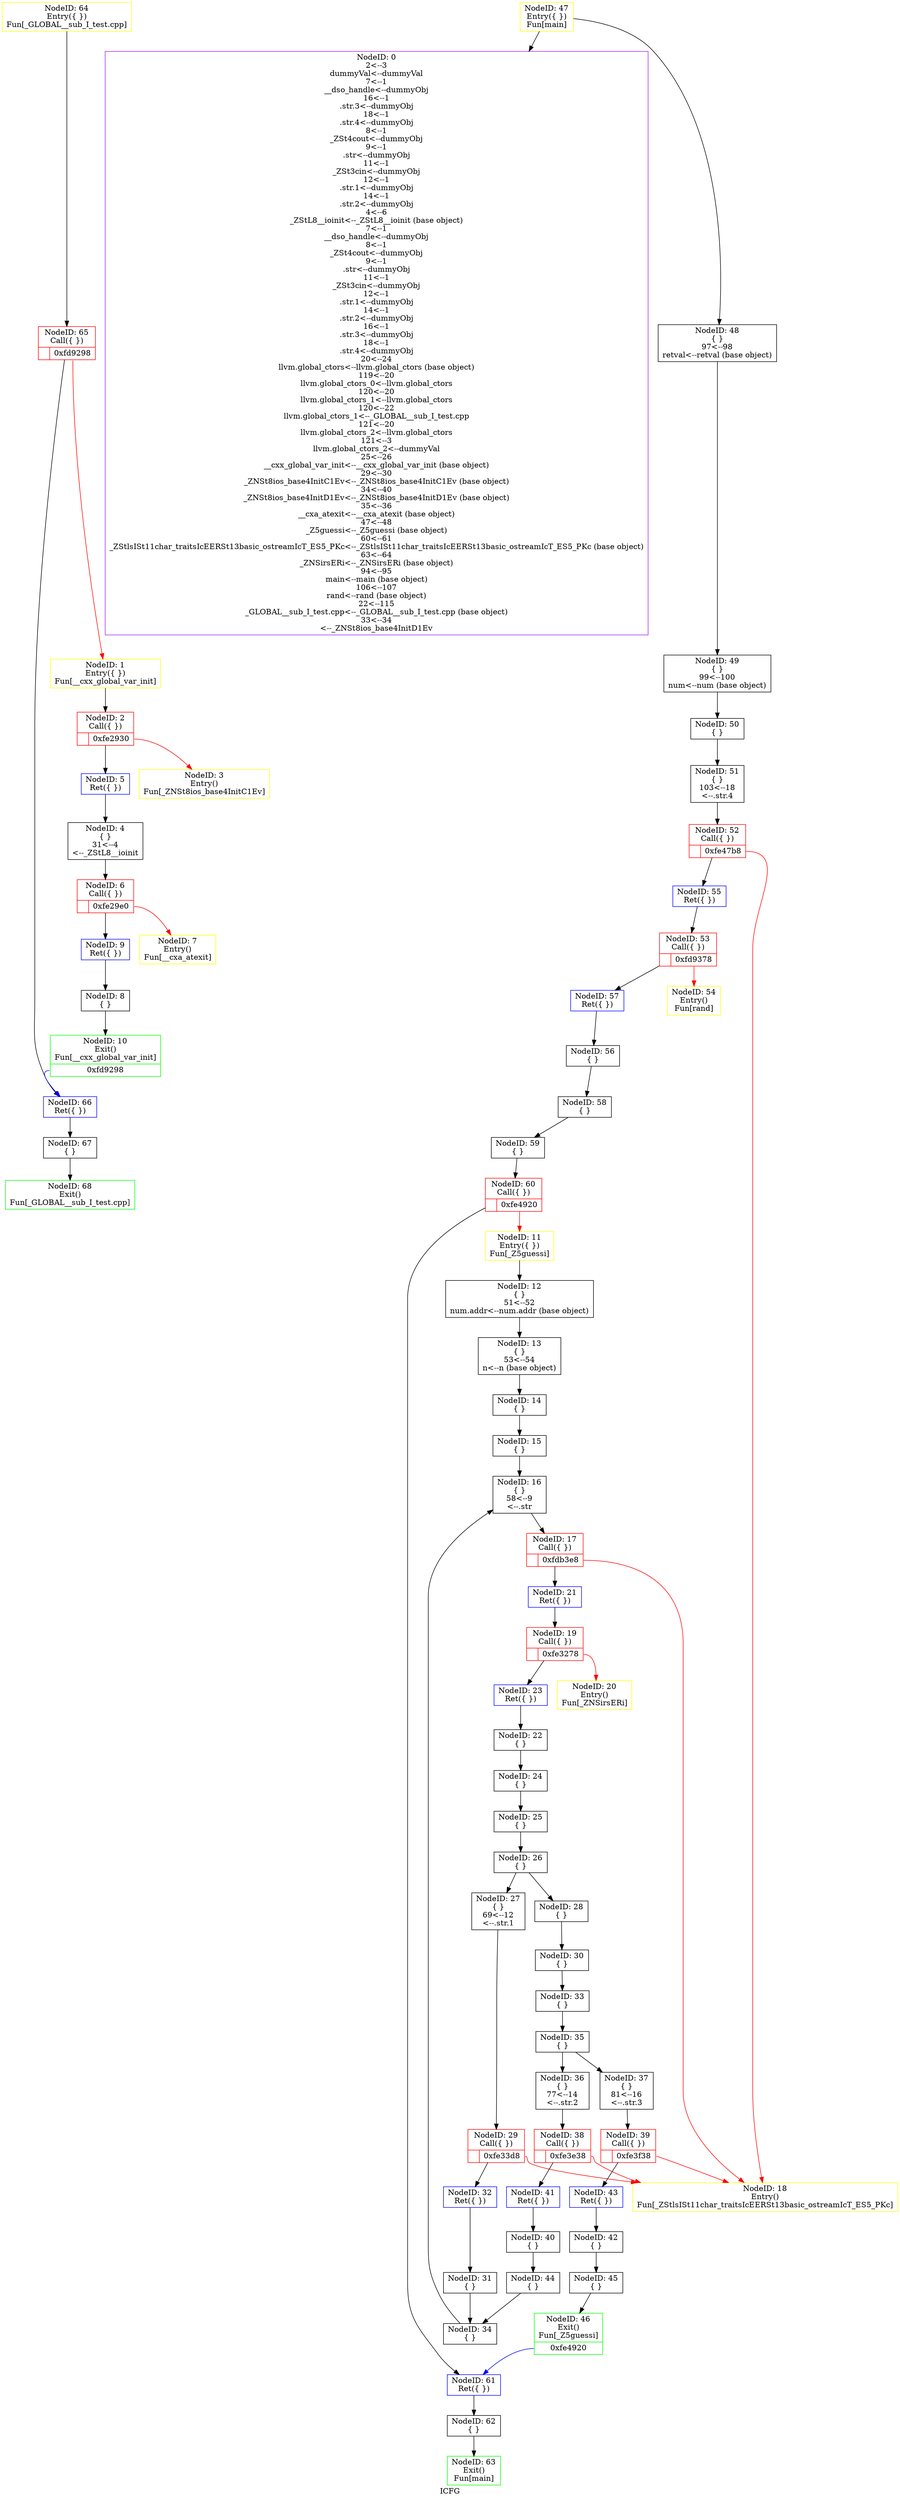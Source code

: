 digraph "ICFG" {
	label="ICFG";

	Node0xff9410 [shape=record,color=green,label="{NodeID: 68\nExit()\nFun[_GLOBAL__sub_I_test.cpp]}"];
	Node0xff91f0 [shape=record,color=black,label="{NodeID: 67\n\{  \}\n}"];
	Node0xff91f0 -> Node0xff9410[style=solid];
	Node0xff8ff0 [shape=record,color=blue,label="{NodeID: 66\nRet(\{  \})\n}"];
	Node0xff8ff0 -> Node0xff91f0[style=solid];
	Node0xff8e80 [shape=record,color=red,label="{NodeID: 65\nCall(\{  \})\n|{|<s1>0xfd9298}}"];
	Node0xff8e80 -> Node0xff8ff0[style=solid];
	Node0xff8e80:s1 -> Node0xfda540[style=solid,color=red];
	Node0xff8db0 [shape=record,color=yellow,label="{NodeID: 64\nEntry(\{  \})\nFun[_GLOBAL__sub_I_test.cpp]}"];
	Node0xff8db0 -> Node0xff8e80[style=solid];
	Node0xff8c20 [shape=record,color=green,label="{NodeID: 63\nExit()\nFun[main]}"];
	Node0xff89c0 [shape=record,color=black,label="{NodeID: 62\n\{  \}\n}"];
	Node0xff89c0 -> Node0xff8c20[style=solid];
	Node0xff8760 [shape=record,color=blue,label="{NodeID: 61\nRet(\{  \})\n}"];
	Node0xff8760 -> Node0xff89c0[style=solid];
	Node0xff85b0 [shape=record,color=red,label="{NodeID: 60\nCall(\{  \})\n|{|<s1>0xfe4920}}"];
	Node0xff85b0 -> Node0xff8760[style=solid];
	Node0xff85b0:s1 -> Node0xff2ab0[style=solid,color=red];
	Node0xff7ff0 [shape=record,color=black,label="{NodeID: 59\n\{  \}\n}"];
	Node0xff7ff0 -> Node0xff85b0[style=solid];
	Node0xff46f0 [shape=record,color=black,label="{NodeID: 28\n\{  \}\n}"];
	Node0xff46f0 -> Node0xff4c20[style=solid];
	Node0xff4550 [shape=record,color=black,label="{NodeID: 27\n\{  \}\n69\<--12\n\<--.str.1\n}"];
	Node0xff4550 -> Node0xfcf260[style=solid];
	Node0xff4370 [shape=record,color=black,label="{NodeID: 26\n\{  \}\n}"];
	Node0xff4370 -> Node0xff4550[style=solid];
	Node0xff4370 -> Node0xff46f0[style=solid];
	Node0xff41b0 [shape=record,color=black,label="{NodeID: 25\n\{  \}\n}"];
	Node0xff41b0 -> Node0xff4370[style=solid];
	Node0xff3ff0 [shape=record,color=black,label="{NodeID: 24\n\{  \}\n}"];
	Node0xff3ff0 -> Node0xff41b0[style=solid];
	Node0xff3d80 [shape=record,color=blue,label="{NodeID: 23\nRet(\{  \})\n}"];
	Node0xff3d80 -> Node0xff3c80[style=solid];
	Node0xff3c80 [shape=record,color=black,label="{NodeID: 22\n\{  \}\n}"];
	Node0xff3c80 -> Node0xff3ff0[style=solid];
	Node0xff3a10 [shape=record,color=blue,label="{NodeID: 21\nRet(\{  \})\n}"];
	Node0xff3a10 -> Node0xfd7a00[style=solid];
	Node0xff3850 [shape=record,color=yellow,label="{NodeID: 20\nEntry()\nFun[_ZNSirsERi]}"];
	Node0xfd7a00 [shape=record,color=red,label="{NodeID: 19\nCall(\{  \})\n|{|<s1>0xfe3278}}"];
	Node0xfd7a00 -> Node0xff3d80[style=solid];
	Node0xfd7a00:s1 -> Node0xff3850[style=solid,color=red];
	Node0xff3590 [shape=record,color=yellow,label="{NodeID: 18\nEntry()\nFun[_ZStlsISt11char_traitsIcEERSt13basic_ostreamIcT_ES5_PKc]}"];
	Node0xfd9520 [shape=record,color=red,label="{NodeID: 17\nCall(\{  \})\n|{|<s1>0xfdb3e8}}"];
	Node0xfd9520 -> Node0xff3a10[style=solid];
	Node0xfd9520:s1 -> Node0xff3590[style=solid,color=red];
	Node0xff3390 [shape=record,color=black,label="{NodeID: 16\n\{  \}\n58\<--9\n\<--.str\n}"];
	Node0xff3390 -> Node0xfd9520[style=solid];
	Node0xff31d0 [shape=record,color=black,label="{NodeID: 15\n\{  \}\n}"];
	Node0xff31d0 -> Node0xff3390[style=solid];
	Node0xff3010 [shape=record,color=black,label="{NodeID: 14\n\{  \}\n}"];
	Node0xff3010 -> Node0xff31d0[style=solid];
	Node0xff2d60 [shape=record,color=black,label="{NodeID: 13\n\{  \}\n53\<--54\nn\<--n (base object)\n}"];
	Node0xff2d60 -> Node0xff3010[style=solid];
	Node0xff1770 [shape=record,color=purple,label="{NodeID: 0\n2\<--3\ndummyVal\<--dummyVal\n7\<--1\n__dso_handle\<--dummyObj\n16\<--1\n.str.3\<--dummyObj\n18\<--1\n.str.4\<--dummyObj\n8\<--1\n_ZSt4cout\<--dummyObj\n9\<--1\n.str\<--dummyObj\n11\<--1\n_ZSt3cin\<--dummyObj\n12\<--1\n.str.1\<--dummyObj\n14\<--1\n.str.2\<--dummyObj\n4\<--6\n_ZStL8__ioinit\<--_ZStL8__ioinit (base object)\n7\<--1\n__dso_handle\<--dummyObj\n8\<--1\n_ZSt4cout\<--dummyObj\n9\<--1\n.str\<--dummyObj\n11\<--1\n_ZSt3cin\<--dummyObj\n12\<--1\n.str.1\<--dummyObj\n14\<--1\n.str.2\<--dummyObj\n16\<--1\n.str.3\<--dummyObj\n18\<--1\n.str.4\<--dummyObj\n20\<--24\nllvm.global_ctors\<--llvm.global_ctors (base object)\n119\<--20\nllvm.global_ctors_0\<--llvm.global_ctors\n120\<--20\nllvm.global_ctors_1\<--llvm.global_ctors\n120\<--22\nllvm.global_ctors_1\<--_GLOBAL__sub_I_test.cpp\n121\<--20\nllvm.global_ctors_2\<--llvm.global_ctors\n121\<--3\nllvm.global_ctors_2\<--dummyVal\n25\<--26\n__cxx_global_var_init\<--__cxx_global_var_init (base object)\n29\<--30\n_ZNSt8ios_base4InitC1Ev\<--_ZNSt8ios_base4InitC1Ev (base object)\n34\<--40\n_ZNSt8ios_base4InitD1Ev\<--_ZNSt8ios_base4InitD1Ev (base object)\n35\<--36\n__cxa_atexit\<--__cxa_atexit (base object)\n47\<--48\n_Z5guessi\<--_Z5guessi (base object)\n60\<--61\n_ZStlsISt11char_traitsIcEERSt13basic_ostreamIcT_ES5_PKc\<--_ZStlsISt11char_traitsIcEERSt13basic_ostreamIcT_ES5_PKc (base object)\n63\<--64\n_ZNSirsERi\<--_ZNSirsERi (base object)\n94\<--95\nmain\<--main (base object)\n106\<--107\nrand\<--rand (base object)\n22\<--115\n_GLOBAL__sub_I_test.cpp\<--_GLOBAL__sub_I_test.cpp (base object)\n33\<--34\n\<--_ZNSt8ios_base4InitD1Ev\n}"];
	Node0xfda540 [shape=record,color=yellow,label="{NodeID: 1\nEntry(\{  \})\nFun[__cxx_global_var_init]}"];
	Node0xfda540 -> Node0xfd0b50[style=solid];
	Node0xfd0b50 [shape=record,color=red,label="{NodeID: 2\nCall(\{  \})\n|{|<s1>0xfe2930}}"];
	Node0xfd0b50 -> Node0xff1fa0[style=solid];
	Node0xfd0b50:s1 -> Node0xff1ad0[style=solid,color=red];
	Node0xff1ad0 [shape=record,color=yellow,label="{NodeID: 3\nEntry()\nFun[_ZNSt8ios_base4InitC1Ev]}"];
	Node0xff1e30 [shape=record,color=black,label="{NodeID: 4\n\{  \}\n31\<--4\n\<--_ZStL8__ioinit\n}"];
	Node0xff1e30 -> Node0xfe40f0[style=solid];
	Node0xff1fa0 [shape=record,color=blue,label="{NodeID: 5\nRet(\{  \})\n}"];
	Node0xff1fa0 -> Node0xff1e30[style=solid];
	Node0xfe40f0 [shape=record,color=red,label="{NodeID: 6\nCall(\{  \})\n|{|<s1>0xfe29e0}}"];
	Node0xfe40f0 -> Node0xff2640[style=solid];
	Node0xfe40f0:s1 -> Node0xff22c0[style=solid,color=red];
	Node0xff22c0 [shape=record,color=yellow,label="{NodeID: 7\nEntry()\nFun[__cxa_atexit]}"];
	Node0xff2540 [shape=record,color=black,label="{NodeID: 8\n\{  \}\n}"];
	Node0xff2540 -> Node0xff28b0[style=solid];
	Node0xff2640 [shape=record,color=blue,label="{NodeID: 9\nRet(\{  \})\n}"];
	Node0xff2640 -> Node0xff2540[style=solid];
	Node0xff28b0 [shape=record,color=green,label="{NodeID: 10\nExit()\nFun[__cxx_global_var_init]|{<s0>0xfd9298}}"];
	Node0xff28b0:s0 -> Node0xff8ff0[style=solid,color=blue];
	Node0xff2ab0 [shape=record,color=yellow,label="{NodeID: 11\nEntry(\{  \})\nFun[_Z5guessi]}"];
	Node0xff2ab0 -> Node0xff2ba0[style=solid];
	Node0xff2ba0 [shape=record,color=black,label="{NodeID: 12\n\{  \}\n51\<--52\nnum.addr\<--num.addr (base object)\n}"];
	Node0xff2ba0 -> Node0xff2d60[style=solid];
	Node0xfcf260 [shape=record,color=red,label="{NodeID: 29\nCall(\{  \})\n|{|<s1>0xfe33d8}}"];
	Node0xfcf260 -> Node0xff4fd0[style=solid];
	Node0xfcf260:s1 -> Node0xff3590[style=solid,color=red];
	Node0xff4c20 [shape=record,color=black,label="{NodeID: 30\n\{  \}\n}"];
	Node0xff4c20 -> Node0xff5240[style=solid];
	Node0xff4ed0 [shape=record,color=black,label="{NodeID: 31\n\{  \}\n}"];
	Node0xff4ed0 -> Node0xff5400[style=solid];
	Node0xff4fd0 [shape=record,color=blue,label="{NodeID: 32\nRet(\{  \})\n}"];
	Node0xff4fd0 -> Node0xff4ed0[style=solid];
	Node0xff5240 [shape=record,color=black,label="{NodeID: 33\n\{  \}\n}"];
	Node0xff5240 -> Node0xff55c0[style=solid];
	Node0xff5400 [shape=record,color=black,label="{NodeID: 34\n\{  \}\n}"];
	Node0xff5400 -> Node0xff3390[style=solid];
	Node0xff55c0 [shape=record,color=black,label="{NodeID: 35\n\{  \}\n}"];
	Node0xff55c0 -> Node0xff5860[style=solid];
	Node0xff55c0 -> Node0xff5a00[style=solid];
	Node0xff5860 [shape=record,color=black,label="{NodeID: 36\n\{  \}\n77\<--14\n\<--.str.2\n}"];
	Node0xff5860 -> Node0xfc61b0[style=solid];
	Node0xff5a00 [shape=record,color=black,label="{NodeID: 37\n\{  \}\n81\<--16\n\<--.str.3\n}"];
	Node0xff5a00 -> Node0xff5d30[style=solid];
	Node0xfc61b0 [shape=record,color=red,label="{NodeID: 38\nCall(\{  \})\n|{|<s1>0xfe3e38}}"];
	Node0xfc61b0 -> Node0xff60a0[style=solid];
	Node0xfc61b0:s1 -> Node0xff3590[style=solid,color=red];
	Node0xff5d30 [shape=record,color=red,label="{NodeID: 39\nCall(\{  \})\n|{|<s1>0xfe3f38}}"];
	Node0xff5d30 -> Node0xff6410[style=solid];
	Node0xff5d30:s1 -> Node0xff3590[style=solid,color=red];
	Node0xff5fa0 [shape=record,color=black,label="{NodeID: 40\n\{  \}\n}"];
	Node0xff5fa0 -> Node0xff6680[style=solid];
	Node0xff60a0 [shape=record,color=blue,label="{NodeID: 41\nRet(\{  \})\n}"];
	Node0xff60a0 -> Node0xff5fa0[style=solid];
	Node0xff6310 [shape=record,color=black,label="{NodeID: 42\n\{  \}\n}"];
	Node0xff6310 -> Node0xff6840[style=solid];
	Node0xff6410 [shape=record,color=blue,label="{NodeID: 43\nRet(\{  \})\n}"];
	Node0xff6410 -> Node0xff6310[style=solid];
	Node0xff6680 [shape=record,color=black,label="{NodeID: 44\n\{  \}\n}"];
	Node0xff6680 -> Node0xff5400[style=solid];
	Node0xff6840 [shape=record,color=black,label="{NodeID: 45\n\{  \}\n}"];
	Node0xff6840 -> Node0xff6ac0[style=solid];
	Node0xff6ac0 [shape=record,color=green,label="{NodeID: 46\nExit()\nFun[_Z5guessi]|{<s0>0xfe4920}}"];
	Node0xff6ac0:s0 -> Node0xff8760[style=solid,color=blue];
	Node0xff6c50 [shape=record,color=yellow,label="{NodeID: 47\nEntry(\{  \})\nFun[main]}"];
	Node0xff6c50 -> Node0xff1770[style=solid];
	Node0xff6c50 -> Node0xff6d20[style=solid];
	Node0xff6d20 [shape=record,color=black,label="{NodeID: 48\n\{  \}\n97\<--98\nretval\<--retval (base object)\n}"];
	Node0xff6d20 -> Node0xff6e80[style=solid];
	Node0xff6e80 [shape=record,color=black,label="{NodeID: 49\n\{  \}\n99\<--100\nnum\<--num (base object)\n}"];
	Node0xff6e80 -> Node0xff6fe0[style=solid];
	Node0xff6fe0 [shape=record,color=black,label="{NodeID: 50\n\{  \}\n}"];
	Node0xff6fe0 -> Node0xff7140[style=solid];
	Node0xff7140 [shape=record,color=black,label="{NodeID: 51\n\{  \}\n103\<--18\n\<--.str.4\n}"];
	Node0xff7140 -> Node0xff72a0[style=solid];
	Node0xff72a0 [shape=record,color=red,label="{NodeID: 52\nCall(\{  \})\n|{|<s1>0xfe47b8}}"];
	Node0xff72a0 -> Node0xff76f0[style=solid];
	Node0xff72a0:s1 -> Node0xff3590[style=solid,color=red];
	Node0xff74b0 [shape=record,color=red,label="{NodeID: 53\nCall(\{  \})\n|{|<s1>0xfd9378}}"];
	Node0xff74b0 -> Node0xff79e0[style=solid];
	Node0xff74b0:s1 -> Node0xff7590[style=solid,color=red];
	Node0xff7590 [shape=record,color=yellow,label="{NodeID: 54\nEntry()\nFun[rand]}"];
	Node0xff76f0 [shape=record,color=blue,label="{NodeID: 55\nRet(\{  \})\n}"];
	Node0xff76f0 -> Node0xff74b0[style=solid];
	Node0xff7900 [shape=record,color=black,label="{NodeID: 56\n\{  \}\n}"];
	Node0xff7900 -> Node0xff7c50[style=solid];
	Node0xff79e0 [shape=record,color=blue,label="{NodeID: 57\nRet(\{  \})\n}"];
	Node0xff79e0 -> Node0xff7900[style=solid];
	Node0xff7c50 [shape=record,color=black,label="{NodeID: 58\n\{  \}\n}"];
	Node0xff7c50 -> Node0xff7ff0[style=solid];
}
